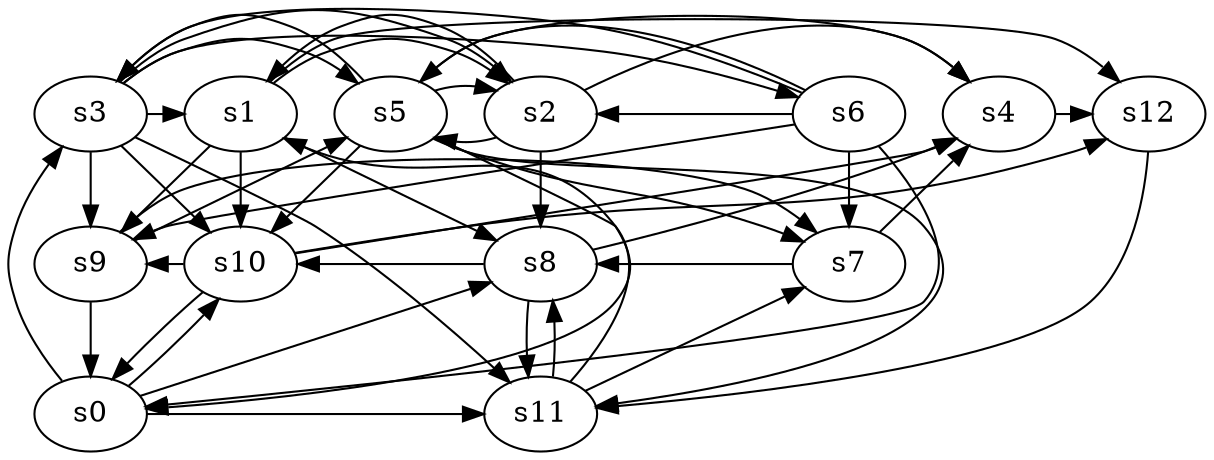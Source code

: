 digraph game_0975_complex_13 {
    s0 [name="s0", player=0];
    s1 [name="s1", player=1, target=1];
    s2 [name="s2", player=1];
    s3 [name="s3", player=0, target=1];
    s4 [name="s4", player=1];
    s5 [name="s5", player=0, target=1];
    s6 [name="s6", player=0];
    s7 [name="s7", player=1];
    s8 [name="s8", player=1];
    s9 [name="s9", player=0];
    s10 [name="s10", player=0];
    s11 [name="s11", player=0, target=1];
    s12 [name="s12", player=1, target=1];

    s0 -> s3 [constraint="time % 4 == 1 && time % 4 == 2"];
    s0 -> s8 [constraint="time % 2 == 0 && time % 4 == 0"];
    s0 -> s10 [constraint="time == 7 || time == 15 || time == 17 || time == 18 || time == 25"];
    s0 -> s11 [constraint="time % 8 == 7"];
    s1 -> s2 [constraint="time % 7 == 3"];
    s1 -> s8 [constraint="time % 3 == 0 || time % 5 == 3"];
    s1 -> s9 [constraint="!(time % 5 == 2)"];
    s1 -> s10;
    s1 -> s12 [constraint="!(time % 3 == 1)"];
    s2 -> s1 [constraint="!(time % 4 == 1)"];
    s2 -> s4 [constraint="time % 2 == 1"];
    s2 -> s5 [constraint="time % 7 == 6"];
    s2 -> s8;
    s3 -> s1 [constraint="time % 2 == 0 || time % 4 == 0"];
    s3 -> s2 [constraint="time % 2 == 1 || time % 4 == 1"];
    s3 -> s5 [constraint="time == 3 || time == 18 || time == 19 || time == 21 || time == 25"];
    s3 -> s6 [constraint="time % 3 == 0 && time % 5 == 1"];
    s3 -> s9;
    s3 -> s10 [constraint="time % 4 == 1 && time % 4 == 1"];
    s3 -> s11 [constraint="time == 3 || time == 8 || time == 17"];
    s4 -> s12 [constraint="!(time % 4 == 0)"];
    s5 -> s0 [constraint="time == 12 || time == 14 || time == 21 || time == 26"];
    s5 -> s2 [constraint="time % 3 == 1 && time % 4 == 1"];
    s5 -> s3 [constraint="time % 3 == 2 && time % 3 == 2"];
    s5 -> s4 [constraint="time % 6 == 4"];
    s5 -> s7 [constraint="time % 4 == 0"];
    s5 -> s10 [constraint="time % 4 == 1 && time % 4 == 2"];
    s5 -> s11 [constraint="time % 5 == 3 || time % 5 == 3"];
    s6 -> s0 [constraint="time % 3 == 0 || time % 2 == 0"];
    s6 -> s2 [constraint="time % 2 == 1 && time % 3 == 1"];
    s6 -> s3 [constraint="time % 6 == 5"];
    s6 -> s5 [constraint="time == 13"];
    s6 -> s7;
    s6 -> s9 [constraint="time == 6 || time == 25"];
    s7 -> s4 [constraint="!(time % 6 == 1)"];
    s7 -> s8 [constraint="time % 5 == 1 || time % 2 == 1"];
    s8 -> s4 [constraint="time % 7 == 3"];
    s8 -> s10 [constraint="time % 3 == 1"];
    s8 -> s11;
    s9 -> s0;
    s9 -> s5 [constraint="time % 3 == 2 && time % 3 == 2"];
    s9 -> s7 [constraint="time % 5 == 1 || time % 5 == 4"];
    s10 -> s0 [constraint="time % 2 == 1 && time % 4 == 1"];
    s10 -> s4 [constraint="time == 5 || time == 8"];
    s10 -> s9 [constraint="time % 3 == 2 || time % 4 == 2"];
    s10 -> s12 [constraint="time % 4 == 2 && time % 4 == 2"];
    s11 -> s1 [constraint="time % 3 == 0 && time % 3 == 2"];
    s11 -> s7 [constraint="time == 4 || time == 10"];
    s11 -> s8 [constraint="time == 4 || time == 7"];
    s12 -> s11 [constraint="time % 3 == 2"];
}
